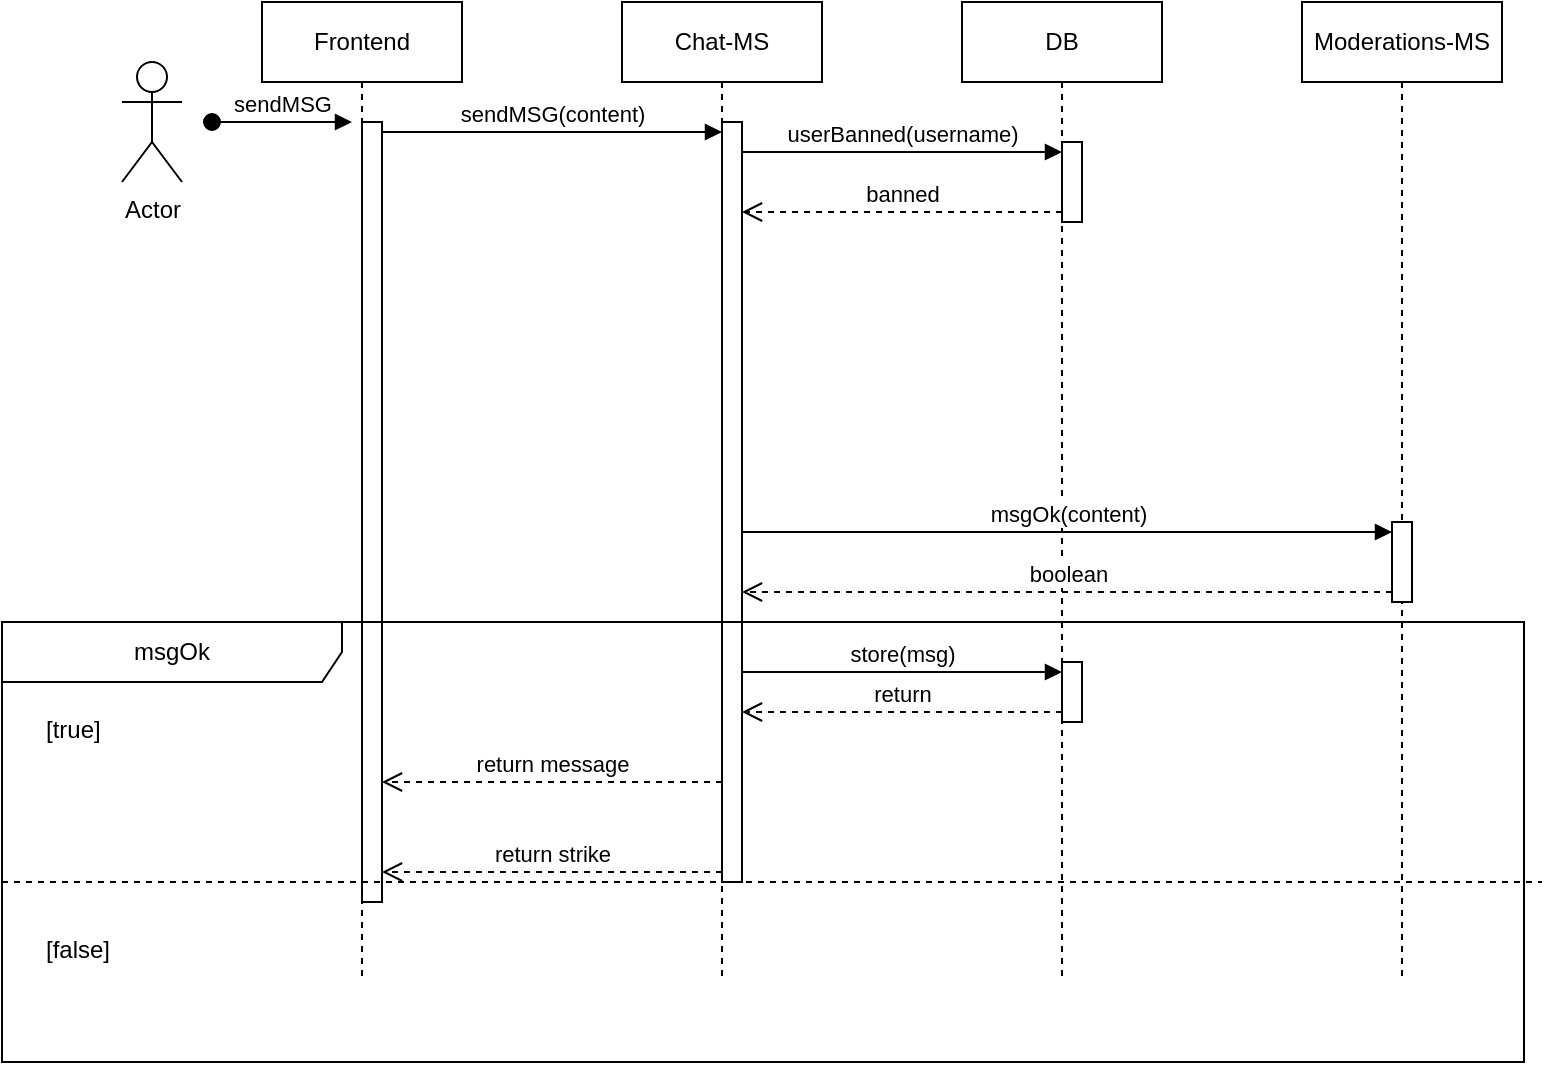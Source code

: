 <mxfile version="25.0.1">
  <diagram name="Seite-1" id="lw7PLL8JonDh2-MlSBF8">
    <mxGraphModel dx="1050" dy="715" grid="1" gridSize="10" guides="1" tooltips="1" connect="1" arrows="1" fold="1" page="1" pageScale="1" pageWidth="827" pageHeight="1169" math="0" shadow="0">
      <root>
        <mxCell id="0" />
        <mxCell id="1" parent="0" />
        <mxCell id="4TSKFs2eBHF_suyS94-p-1" value="Frontend" style="shape=umlLifeline;perimeter=lifelinePerimeter;whiteSpace=wrap;html=1;container=1;dropTarget=0;collapsible=0;recursiveResize=0;outlineConnect=0;portConstraint=eastwest;newEdgeStyle={&quot;curved&quot;:0,&quot;rounded&quot;:0};" parent="1" vertex="1">
          <mxGeometry x="170" y="100" width="100" height="490" as="geometry" />
        </mxCell>
        <mxCell id="4TSKFs2eBHF_suyS94-p-2" value="sendMSG" style="html=1;verticalAlign=bottom;startArrow=oval;endArrow=block;startSize=8;curved=0;rounded=0;entryX=0;entryY=0;entryDx=0;entryDy=5;" parent="4TSKFs2eBHF_suyS94-p-1" edge="1">
          <mxGeometry relative="1" as="geometry">
            <mxPoint x="-25" y="60" as="sourcePoint" />
            <mxPoint x="45" y="60" as="targetPoint" />
          </mxGeometry>
        </mxCell>
        <mxCell id="4TSKFs2eBHF_suyS94-p-3" value="" style="html=1;points=[[0,0,0,0,5],[0,1,0,0,-5],[1,0,0,0,5],[1,1,0,0,-5]];perimeter=orthogonalPerimeter;outlineConnect=0;targetShapes=umlLifeline;portConstraint=eastwest;newEdgeStyle={&quot;curved&quot;:0,&quot;rounded&quot;:0};" parent="4TSKFs2eBHF_suyS94-p-1" vertex="1">
          <mxGeometry x="50" y="60" width="10" height="390" as="geometry" />
        </mxCell>
        <mxCell id="4TSKFs2eBHF_suyS94-p-5" value="Chat-MS" style="shape=umlLifeline;perimeter=lifelinePerimeter;whiteSpace=wrap;html=1;container=1;dropTarget=0;collapsible=0;recursiveResize=0;outlineConnect=0;portConstraint=eastwest;newEdgeStyle={&quot;curved&quot;:0,&quot;rounded&quot;:0};" parent="1" vertex="1">
          <mxGeometry x="350" y="100" width="100" height="490" as="geometry" />
        </mxCell>
        <mxCell id="4TSKFs2eBHF_suyS94-p-17" value="" style="html=1;points=[[0,0,0,0,5],[0,1,0,0,-5],[1,0,0,0,5],[1,1,0,0,-5]];perimeter=orthogonalPerimeter;outlineConnect=0;targetShapes=umlLifeline;portConstraint=eastwest;newEdgeStyle={&quot;curved&quot;:0,&quot;rounded&quot;:0};" parent="4TSKFs2eBHF_suyS94-p-5" vertex="1">
          <mxGeometry x="50" y="60" width="10" height="380" as="geometry" />
        </mxCell>
        <mxCell id="4TSKFs2eBHF_suyS94-p-7" value="DB" style="shape=umlLifeline;perimeter=lifelinePerimeter;whiteSpace=wrap;html=1;container=1;dropTarget=0;collapsible=0;recursiveResize=0;outlineConnect=0;portConstraint=eastwest;newEdgeStyle={&quot;curved&quot;:0,&quot;rounded&quot;:0};" parent="1" vertex="1">
          <mxGeometry x="520" y="100" width="100" height="490" as="geometry" />
        </mxCell>
        <mxCell id="zr0lCN8CLUVr2aXSQIO5-1" value="" style="html=1;points=[[0,0,0,0,5],[0,1,0,0,-5],[1,0,0,0,5],[1,1,0,0,-5]];perimeter=orthogonalPerimeter;outlineConnect=0;targetShapes=umlLifeline;portConstraint=eastwest;newEdgeStyle={&quot;curved&quot;:0,&quot;rounded&quot;:0};" vertex="1" parent="4TSKFs2eBHF_suyS94-p-7">
          <mxGeometry x="50" y="70" width="10" height="40" as="geometry" />
        </mxCell>
        <mxCell id="4TSKFs2eBHF_suyS94-p-11" value="Moderations-MS" style="shape=umlLifeline;perimeter=lifelinePerimeter;whiteSpace=wrap;html=1;container=1;dropTarget=0;collapsible=0;recursiveResize=0;outlineConnect=0;portConstraint=eastwest;newEdgeStyle={&quot;curved&quot;:0,&quot;rounded&quot;:0};" parent="1" vertex="1">
          <mxGeometry x="690" y="100" width="100" height="490" as="geometry" />
        </mxCell>
        <mxCell id="4TSKFs2eBHF_suyS94-p-20" value="" style="html=1;points=[[0,0,0,0,5],[0,1,0,0,-5],[1,0,0,0,5],[1,1,0,0,-5]];perimeter=orthogonalPerimeter;outlineConnect=0;targetShapes=umlLifeline;portConstraint=eastwest;newEdgeStyle={&quot;curved&quot;:0,&quot;rounded&quot;:0};" parent="4TSKFs2eBHF_suyS94-p-11" vertex="1">
          <mxGeometry x="45" y="260" width="10" height="40" as="geometry" />
        </mxCell>
        <mxCell id="4TSKFs2eBHF_suyS94-p-12" value="Actor" style="shape=umlActor;verticalLabelPosition=bottom;verticalAlign=top;html=1;" parent="1" vertex="1">
          <mxGeometry x="100" y="130" width="30" height="60" as="geometry" />
        </mxCell>
        <mxCell id="4TSKFs2eBHF_suyS94-p-18" value="sendMSG(content)" style="html=1;verticalAlign=bottom;endArrow=block;curved=0;rounded=0;entryX=0;entryY=0;entryDx=0;entryDy=5;exitX=1;exitY=0;exitDx=0;exitDy=5;exitPerimeter=0;" parent="1" source="4TSKFs2eBHF_suyS94-p-3" target="4TSKFs2eBHF_suyS94-p-17" edge="1">
          <mxGeometry relative="1" as="geometry">
            <mxPoint x="330" y="165" as="sourcePoint" />
          </mxGeometry>
        </mxCell>
        <mxCell id="4TSKFs2eBHF_suyS94-p-19" value="return strike" style="html=1;verticalAlign=bottom;endArrow=open;dashed=1;endSize=8;curved=0;rounded=0;exitX=0;exitY=1;exitDx=0;exitDy=-5;" parent="1" source="4TSKFs2eBHF_suyS94-p-17" target="4TSKFs2eBHF_suyS94-p-3" edge="1">
          <mxGeometry relative="1" as="geometry">
            <mxPoint x="330" y="235" as="targetPoint" />
          </mxGeometry>
        </mxCell>
        <mxCell id="4TSKFs2eBHF_suyS94-p-21" value="msgOk(content)" style="html=1;verticalAlign=bottom;endArrow=block;curved=0;rounded=0;entryX=0;entryY=0;entryDx=0;entryDy=5;" parent="1" source="4TSKFs2eBHF_suyS94-p-17" target="4TSKFs2eBHF_suyS94-p-20" edge="1">
          <mxGeometry relative="1" as="geometry">
            <mxPoint x="670" y="175" as="sourcePoint" />
          </mxGeometry>
        </mxCell>
        <mxCell id="4TSKFs2eBHF_suyS94-p-22" value="boolean" style="html=1;verticalAlign=bottom;endArrow=open;dashed=1;endSize=8;curved=0;rounded=0;exitX=0;exitY=1;exitDx=0;exitDy=-5;" parent="1" source="4TSKFs2eBHF_suyS94-p-20" target="4TSKFs2eBHF_suyS94-p-17" edge="1">
          <mxGeometry relative="1" as="geometry">
            <mxPoint x="670" y="245" as="targetPoint" />
          </mxGeometry>
        </mxCell>
        <mxCell id="4TSKFs2eBHF_suyS94-p-23" value="msgOk" style="shape=umlFrame;whiteSpace=wrap;html=1;pointerEvents=0;recursiveResize=0;container=1;collapsible=0;width=170;" parent="1" vertex="1">
          <mxGeometry x="40" y="410" width="761" height="220" as="geometry" />
        </mxCell>
        <mxCell id="4TSKFs2eBHF_suyS94-p-24" value="[true]" style="text;html=1;" parent="4TSKFs2eBHF_suyS94-p-23" vertex="1">
          <mxGeometry width="100" height="20" relative="1" as="geometry">
            <mxPoint x="20" y="40" as="offset" />
          </mxGeometry>
        </mxCell>
        <mxCell id="4TSKFs2eBHF_suyS94-p-25" value="[false]" style="line;strokeWidth=1;dashed=1;labelPosition=center;verticalLabelPosition=bottom;align=left;verticalAlign=top;spacingLeft=20;spacingTop=15;html=1;whiteSpace=wrap;" parent="4TSKFs2eBHF_suyS94-p-23" vertex="1">
          <mxGeometry y="125" width="770" height="10" as="geometry" />
        </mxCell>
        <mxCell id="4TSKFs2eBHF_suyS94-p-27" value="" style="html=1;points=[[0,0,0,0,5],[0,1,0,0,-5],[1,0,0,0,5],[1,1,0,0,-5]];perimeter=orthogonalPerimeter;outlineConnect=0;targetShapes=umlLifeline;portConstraint=eastwest;newEdgeStyle={&quot;curved&quot;:0,&quot;rounded&quot;:0};" parent="4TSKFs2eBHF_suyS94-p-23" vertex="1">
          <mxGeometry x="530" y="20" width="10" height="30" as="geometry" />
        </mxCell>
        <mxCell id="4TSKFs2eBHF_suyS94-p-28" value="store(msg)" style="html=1;verticalAlign=bottom;endArrow=block;curved=0;rounded=0;entryX=0;entryY=0;entryDx=0;entryDy=5;" parent="4TSKFs2eBHF_suyS94-p-23" target="4TSKFs2eBHF_suyS94-p-27" edge="1">
          <mxGeometry relative="1" as="geometry">
            <mxPoint x="370" y="25" as="sourcePoint" />
          </mxGeometry>
        </mxCell>
        <mxCell id="4TSKFs2eBHF_suyS94-p-30" value="return message" style="html=1;verticalAlign=bottom;endArrow=open;dashed=1;endSize=8;curved=0;rounded=0;" parent="4TSKFs2eBHF_suyS94-p-23" target="4TSKFs2eBHF_suyS94-p-3" edge="1">
          <mxGeometry relative="1" as="geometry">
            <mxPoint x="360" y="80" as="sourcePoint" />
            <mxPoint x="280" y="80" as="targetPoint" />
          </mxGeometry>
        </mxCell>
        <mxCell id="4TSKFs2eBHF_suyS94-p-29" value="return" style="html=1;verticalAlign=bottom;endArrow=open;dashed=1;endSize=8;curved=0;rounded=0;exitX=0;exitY=1;exitDx=0;exitDy=-5;" parent="1" source="4TSKFs2eBHF_suyS94-p-27" target="4TSKFs2eBHF_suyS94-p-17" edge="1">
          <mxGeometry relative="1" as="geometry">
            <mxPoint x="410" y="315" as="targetPoint" />
          </mxGeometry>
        </mxCell>
        <mxCell id="zr0lCN8CLUVr2aXSQIO5-2" value="userBanned(username)" style="html=1;verticalAlign=bottom;endArrow=block;curved=0;rounded=0;entryX=0;entryY=0;entryDx=0;entryDy=5;" edge="1" target="zr0lCN8CLUVr2aXSQIO5-1" parent="1" source="4TSKFs2eBHF_suyS94-p-17">
          <mxGeometry relative="1" as="geometry">
            <mxPoint x="500" y="175" as="sourcePoint" />
          </mxGeometry>
        </mxCell>
        <mxCell id="zr0lCN8CLUVr2aXSQIO5-3" value="banned" style="html=1;verticalAlign=bottom;endArrow=open;dashed=1;endSize=8;curved=0;rounded=0;exitX=0;exitY=1;exitDx=0;exitDy=-5;" edge="1" source="zr0lCN8CLUVr2aXSQIO5-1" parent="1" target="4TSKFs2eBHF_suyS94-p-17">
          <mxGeometry relative="1" as="geometry">
            <mxPoint x="500" y="245" as="targetPoint" />
          </mxGeometry>
        </mxCell>
      </root>
    </mxGraphModel>
  </diagram>
</mxfile>
